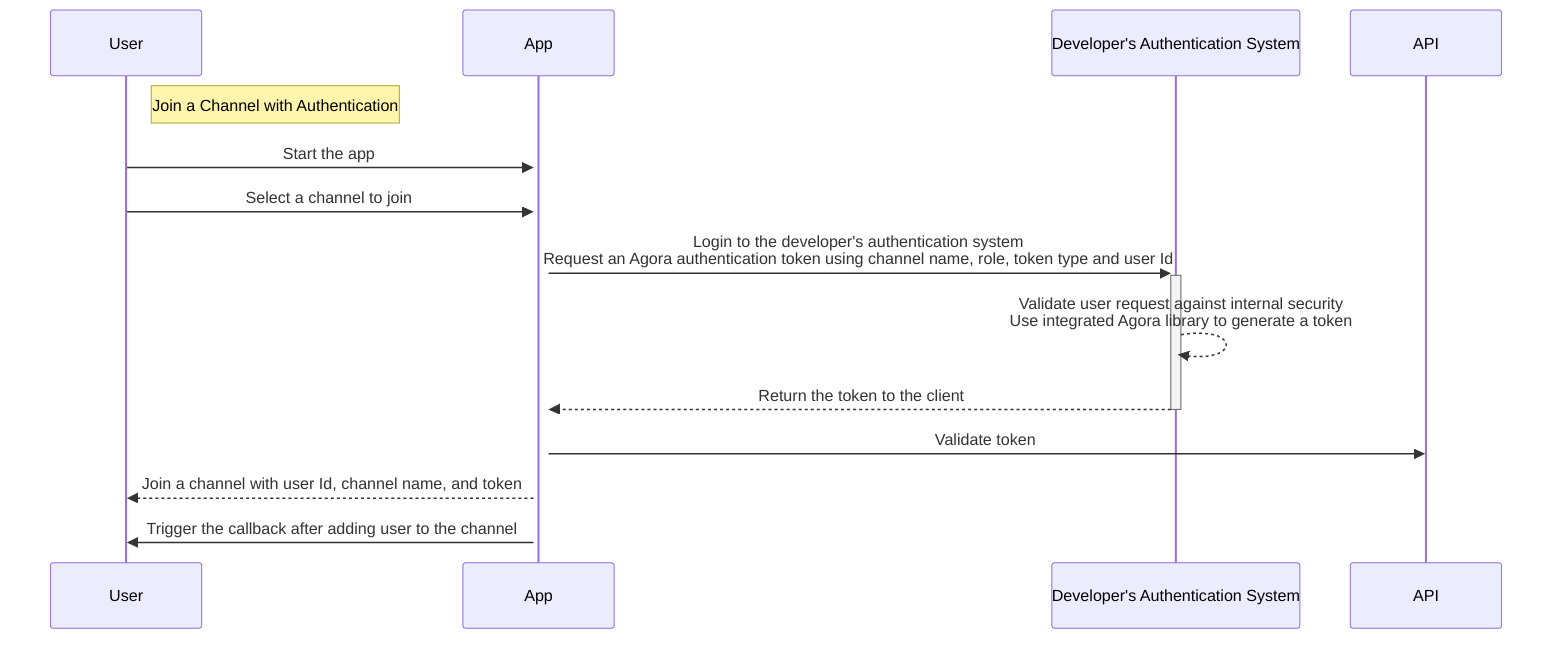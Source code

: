 sequenceDiagram
    participant User as User
    participant App as App
    participant DevAuth as Developer's Authentication System
    participant API as API

    note right of User: Join a Channel with Authentication

    User ->>+ App: Start the app
    User ->>+ App: Select a channel to join

    App ->>+ DevAuth: Login to the developer's authentication system<br/>Request an Agora authentication token using channel name, role, token type and user Id

    DevAuth -->> DevAuth: Validate user request against internal security<br/>Use integrated Agora library to generate a token

    DevAuth -->>- App: Return the token to the client

    App ->> API: Validate token
    App -->> User: Join a channel with user Id, channel name, and token
    App ->> User: Trigger the callback after adding user to the channel
